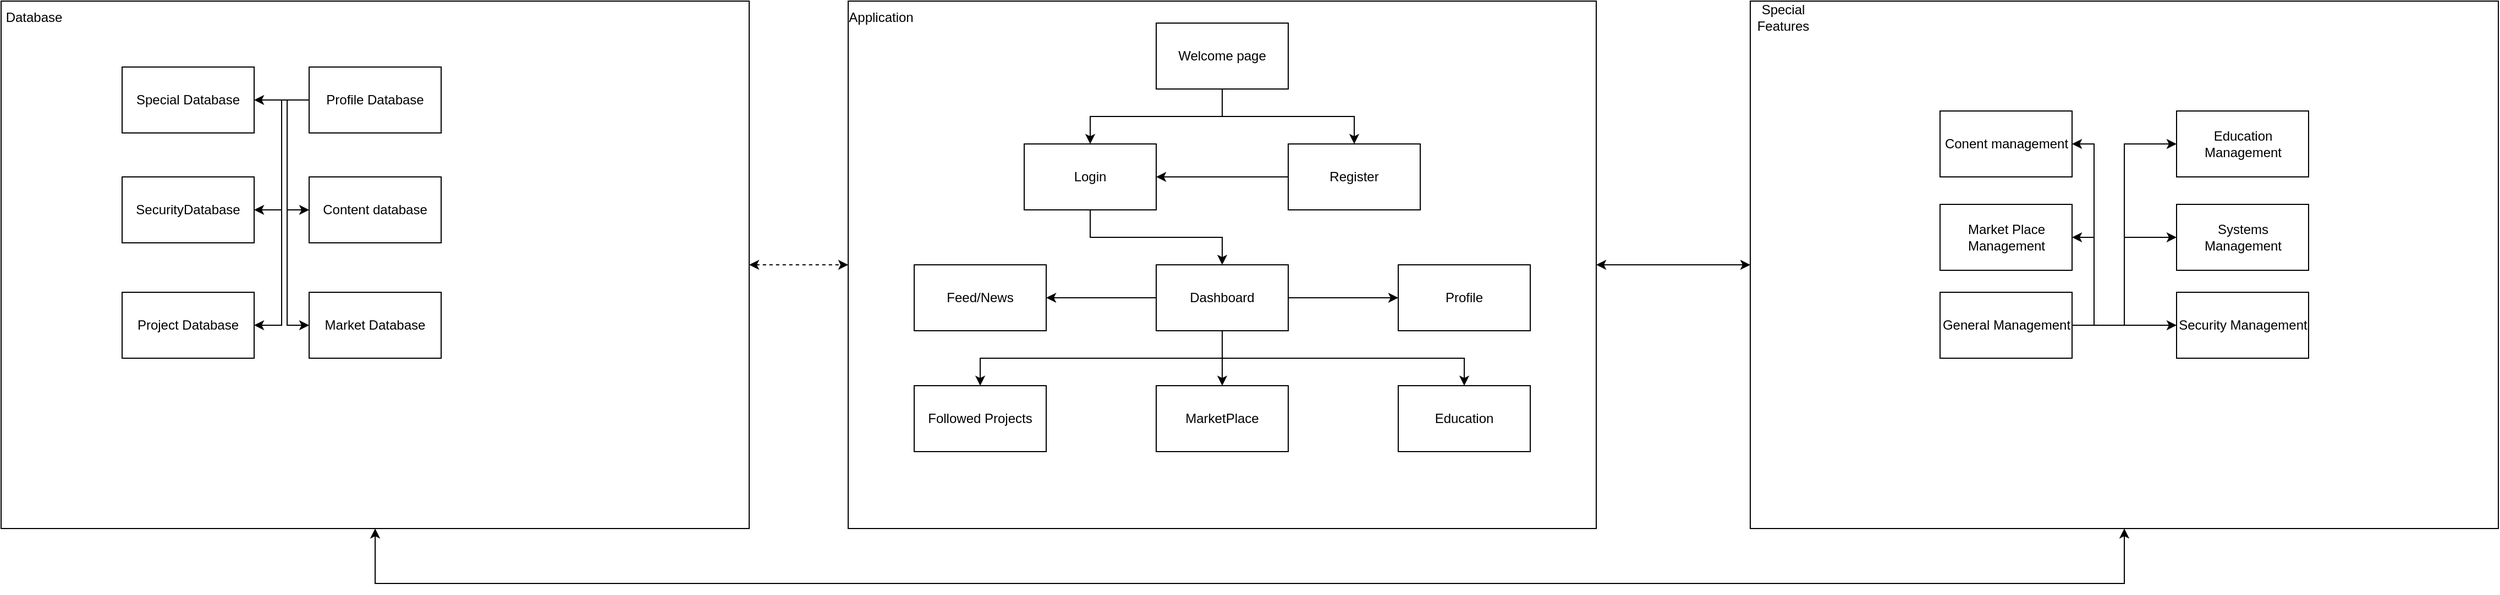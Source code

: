 <mxfile version="20.8.16" type="device"><diagram name="Page-1" id="AW9f6keVYS_KsrSbXo4o"><mxGraphModel dx="2284" dy="836" grid="1" gridSize="10" guides="1" tooltips="1" connect="1" arrows="1" fold="1" page="1" pageScale="1" pageWidth="850" pageHeight="1100" math="0" shadow="0"><root><mxCell id="0"/><mxCell id="1" parent="0"/><mxCell id="9M3RY437Lxo4B4AYXOYp-45" style="edgeStyle=orthogonalEdgeStyle;rounded=0;orthogonalLoop=1;jettySize=auto;html=1;exitX=1;exitY=0.5;exitDx=0;exitDy=0;entryX=0;entryY=0.5;entryDx=0;entryDy=0;startArrow=classic;startFill=1;" edge="1" parent="1" source="9M3RY437Lxo4B4AYXOYp-7" target="9M3RY437Lxo4B4AYXOYp-28"><mxGeometry relative="1" as="geometry"/></mxCell><mxCell id="9M3RY437Lxo4B4AYXOYp-7" value="" style="rounded=0;whiteSpace=wrap;html=1;" vertex="1" parent="1"><mxGeometry x="160" y="30" width="680" height="480" as="geometry"/></mxCell><mxCell id="9M3RY437Lxo4B4AYXOYp-50" style="edgeStyle=orthogonalEdgeStyle;rounded=0;orthogonalLoop=1;jettySize=auto;html=1;exitX=0.5;exitY=1;exitDx=0;exitDy=0;entryX=0.5;entryY=0;entryDx=0;entryDy=0;startArrow=none;startFill=0;" edge="1" parent="1" source="9M3RY437Lxo4B4AYXOYp-8" target="9M3RY437Lxo4B4AYXOYp-11"><mxGeometry relative="1" as="geometry"/></mxCell><mxCell id="9M3RY437Lxo4B4AYXOYp-8" value="Login" style="rounded=0;whiteSpace=wrap;html=1;" vertex="1" parent="1"><mxGeometry x="320" y="160" width="120" height="60" as="geometry"/></mxCell><mxCell id="9M3RY437Lxo4B4AYXOYp-49" style="edgeStyle=orthogonalEdgeStyle;rounded=0;orthogonalLoop=1;jettySize=auto;html=1;exitX=0;exitY=0.5;exitDx=0;exitDy=0;entryX=1;entryY=0.5;entryDx=0;entryDy=0;startArrow=none;startFill=0;" edge="1" parent="1" source="9M3RY437Lxo4B4AYXOYp-9" target="9M3RY437Lxo4B4AYXOYp-8"><mxGeometry relative="1" as="geometry"/></mxCell><mxCell id="9M3RY437Lxo4B4AYXOYp-9" value="Register" style="rounded=0;whiteSpace=wrap;html=1;" vertex="1" parent="1"><mxGeometry x="560" y="160" width="120" height="60" as="geometry"/></mxCell><mxCell id="9M3RY437Lxo4B4AYXOYp-47" style="edgeStyle=orthogonalEdgeStyle;rounded=0;orthogonalLoop=1;jettySize=auto;html=1;exitX=0.5;exitY=1;exitDx=0;exitDy=0;entryX=0.5;entryY=0;entryDx=0;entryDy=0;startArrow=none;startFill=0;" edge="1" parent="1" source="9M3RY437Lxo4B4AYXOYp-10" target="9M3RY437Lxo4B4AYXOYp-8"><mxGeometry relative="1" as="geometry"/></mxCell><mxCell id="9M3RY437Lxo4B4AYXOYp-48" style="edgeStyle=orthogonalEdgeStyle;rounded=0;orthogonalLoop=1;jettySize=auto;html=1;exitX=0.5;exitY=1;exitDx=0;exitDy=0;entryX=0.5;entryY=0;entryDx=0;entryDy=0;startArrow=none;startFill=0;" edge="1" parent="1" source="9M3RY437Lxo4B4AYXOYp-10" target="9M3RY437Lxo4B4AYXOYp-9"><mxGeometry relative="1" as="geometry"/></mxCell><mxCell id="9M3RY437Lxo4B4AYXOYp-10" value="Welcome page" style="rounded=0;whiteSpace=wrap;html=1;" vertex="1" parent="1"><mxGeometry x="440" y="50" width="120" height="60" as="geometry"/></mxCell><mxCell id="9M3RY437Lxo4B4AYXOYp-51" style="edgeStyle=orthogonalEdgeStyle;rounded=0;orthogonalLoop=1;jettySize=auto;html=1;exitX=0;exitY=0.5;exitDx=0;exitDy=0;entryX=1;entryY=0.5;entryDx=0;entryDy=0;startArrow=none;startFill=0;" edge="1" parent="1" source="9M3RY437Lxo4B4AYXOYp-11" target="9M3RY437Lxo4B4AYXOYp-13"><mxGeometry relative="1" as="geometry"/></mxCell><mxCell id="9M3RY437Lxo4B4AYXOYp-52" style="edgeStyle=orthogonalEdgeStyle;rounded=0;orthogonalLoop=1;jettySize=auto;html=1;exitX=0.5;exitY=1;exitDx=0;exitDy=0;entryX=0.5;entryY=0;entryDx=0;entryDy=0;startArrow=none;startFill=0;" edge="1" parent="1" source="9M3RY437Lxo4B4AYXOYp-11" target="9M3RY437Lxo4B4AYXOYp-15"><mxGeometry relative="1" as="geometry"/></mxCell><mxCell id="9M3RY437Lxo4B4AYXOYp-53" style="edgeStyle=orthogonalEdgeStyle;rounded=0;orthogonalLoop=1;jettySize=auto;html=1;exitX=0.5;exitY=1;exitDx=0;exitDy=0;entryX=0.5;entryY=0;entryDx=0;entryDy=0;startArrow=none;startFill=0;" edge="1" parent="1" source="9M3RY437Lxo4B4AYXOYp-11" target="9M3RY437Lxo4B4AYXOYp-16"><mxGeometry relative="1" as="geometry"/></mxCell><mxCell id="9M3RY437Lxo4B4AYXOYp-54" style="edgeStyle=orthogonalEdgeStyle;rounded=0;orthogonalLoop=1;jettySize=auto;html=1;exitX=0.5;exitY=1;exitDx=0;exitDy=0;entryX=0.5;entryY=0;entryDx=0;entryDy=0;startArrow=none;startFill=0;" edge="1" parent="1" source="9M3RY437Lxo4B4AYXOYp-11" target="9M3RY437Lxo4B4AYXOYp-17"><mxGeometry relative="1" as="geometry"/></mxCell><mxCell id="9M3RY437Lxo4B4AYXOYp-55" style="edgeStyle=orthogonalEdgeStyle;rounded=0;orthogonalLoop=1;jettySize=auto;html=1;exitX=1;exitY=0.5;exitDx=0;exitDy=0;entryX=0;entryY=0.5;entryDx=0;entryDy=0;startArrow=none;startFill=0;" edge="1" parent="1" source="9M3RY437Lxo4B4AYXOYp-11" target="9M3RY437Lxo4B4AYXOYp-12"><mxGeometry relative="1" as="geometry"/></mxCell><mxCell id="9M3RY437Lxo4B4AYXOYp-11" value="Dashboard" style="rounded=0;whiteSpace=wrap;html=1;" vertex="1" parent="1"><mxGeometry x="440" y="270" width="120" height="60" as="geometry"/></mxCell><mxCell id="9M3RY437Lxo4B4AYXOYp-12" value="Profile" style="rounded=0;whiteSpace=wrap;html=1;" vertex="1" parent="1"><mxGeometry x="660" y="270" width="120" height="60" as="geometry"/></mxCell><mxCell id="9M3RY437Lxo4B4AYXOYp-13" value="Feed/News" style="rounded=0;whiteSpace=wrap;html=1;" vertex="1" parent="1"><mxGeometry x="220" y="270" width="120" height="60" as="geometry"/></mxCell><mxCell id="9M3RY437Lxo4B4AYXOYp-14" value="Application" style="text;html=1;strokeColor=none;fillColor=none;align=center;verticalAlign=middle;whiteSpace=wrap;rounded=0;" vertex="1" parent="1"><mxGeometry x="160" y="30" width="60" height="30" as="geometry"/></mxCell><mxCell id="9M3RY437Lxo4B4AYXOYp-15" value="Followed Projects" style="rounded=0;whiteSpace=wrap;html=1;" vertex="1" parent="1"><mxGeometry x="220" y="380" width="120" height="60" as="geometry"/></mxCell><mxCell id="9M3RY437Lxo4B4AYXOYp-16" value="MarketPlace" style="rounded=0;whiteSpace=wrap;html=1;" vertex="1" parent="1"><mxGeometry x="440" y="380" width="120" height="60" as="geometry"/></mxCell><mxCell id="9M3RY437Lxo4B4AYXOYp-17" value="Education" style="rounded=0;whiteSpace=wrap;html=1;" vertex="1" parent="1"><mxGeometry x="660" y="380" width="120" height="60" as="geometry"/></mxCell><mxCell id="9M3RY437Lxo4B4AYXOYp-44" style="edgeStyle=orthogonalEdgeStyle;rounded=0;orthogonalLoop=1;jettySize=auto;html=1;exitX=1;exitY=0.5;exitDx=0;exitDy=0;entryX=0;entryY=0.5;entryDx=0;entryDy=0;startArrow=classic;startFill=1;dashed=1;" edge="1" parent="1" source="9M3RY437Lxo4B4AYXOYp-27" target="9M3RY437Lxo4B4AYXOYp-7"><mxGeometry relative="1" as="geometry"/></mxCell><mxCell id="9M3RY437Lxo4B4AYXOYp-27" value="" style="rounded=0;whiteSpace=wrap;html=1;" vertex="1" parent="1"><mxGeometry x="-610" y="30" width="680" height="480" as="geometry"/></mxCell><mxCell id="9M3RY437Lxo4B4AYXOYp-46" style="edgeStyle=orthogonalEdgeStyle;rounded=0;orthogonalLoop=1;jettySize=auto;html=1;exitX=0.5;exitY=1;exitDx=0;exitDy=0;entryX=0.5;entryY=1;entryDx=0;entryDy=0;startArrow=classic;startFill=1;" edge="1" parent="1" source="9M3RY437Lxo4B4AYXOYp-28" target="9M3RY437Lxo4B4AYXOYp-27"><mxGeometry relative="1" as="geometry"><Array as="points"><mxPoint x="1320" y="560"/><mxPoint x="-270" y="560"/></Array></mxGeometry></mxCell><mxCell id="9M3RY437Lxo4B4AYXOYp-28" value="" style="rounded=0;whiteSpace=wrap;html=1;" vertex="1" parent="1"><mxGeometry x="980" y="30" width="680" height="480" as="geometry"/></mxCell><mxCell id="9M3RY437Lxo4B4AYXOYp-29" value="Conent management" style="rounded=0;whiteSpace=wrap;html=1;" vertex="1" parent="1"><mxGeometry x="1152.5" y="130" width="120" height="60" as="geometry"/></mxCell><mxCell id="9M3RY437Lxo4B4AYXOYp-30" value="Market Place Management" style="rounded=0;whiteSpace=wrap;html=1;" vertex="1" parent="1"><mxGeometry x="1152.5" y="215" width="120" height="60" as="geometry"/></mxCell><mxCell id="9M3RY437Lxo4B4AYXOYp-57" style="edgeStyle=orthogonalEdgeStyle;rounded=0;orthogonalLoop=1;jettySize=auto;html=1;exitX=1;exitY=0.5;exitDx=0;exitDy=0;entryX=0;entryY=0.5;entryDx=0;entryDy=0;startArrow=none;startFill=0;" edge="1" parent="1" source="9M3RY437Lxo4B4AYXOYp-31" target="9M3RY437Lxo4B4AYXOYp-34"><mxGeometry relative="1" as="geometry"/></mxCell><mxCell id="9M3RY437Lxo4B4AYXOYp-58" style="edgeStyle=orthogonalEdgeStyle;rounded=0;orthogonalLoop=1;jettySize=auto;html=1;exitX=1;exitY=0.5;exitDx=0;exitDy=0;entryX=0;entryY=0.5;entryDx=0;entryDy=0;startArrow=none;startFill=0;" edge="1" parent="1" source="9M3RY437Lxo4B4AYXOYp-31" target="9M3RY437Lxo4B4AYXOYp-33"><mxGeometry relative="1" as="geometry"/></mxCell><mxCell id="9M3RY437Lxo4B4AYXOYp-59" style="edgeStyle=orthogonalEdgeStyle;rounded=0;orthogonalLoop=1;jettySize=auto;html=1;exitX=1;exitY=0.5;exitDx=0;exitDy=0;entryX=0;entryY=0.5;entryDx=0;entryDy=0;startArrow=none;startFill=0;" edge="1" parent="1" source="9M3RY437Lxo4B4AYXOYp-31" target="9M3RY437Lxo4B4AYXOYp-32"><mxGeometry relative="1" as="geometry"/></mxCell><mxCell id="9M3RY437Lxo4B4AYXOYp-60" style="edgeStyle=orthogonalEdgeStyle;rounded=0;orthogonalLoop=1;jettySize=auto;html=1;exitX=1;exitY=0.5;exitDx=0;exitDy=0;entryX=1;entryY=0.5;entryDx=0;entryDy=0;startArrow=none;startFill=0;" edge="1" parent="1" source="9M3RY437Lxo4B4AYXOYp-31" target="9M3RY437Lxo4B4AYXOYp-30"><mxGeometry relative="1" as="geometry"/></mxCell><mxCell id="9M3RY437Lxo4B4AYXOYp-61" style="edgeStyle=orthogonalEdgeStyle;rounded=0;orthogonalLoop=1;jettySize=auto;html=1;exitX=1;exitY=0.5;exitDx=0;exitDy=0;entryX=1;entryY=0.5;entryDx=0;entryDy=0;startArrow=none;startFill=0;" edge="1" parent="1" source="9M3RY437Lxo4B4AYXOYp-31" target="9M3RY437Lxo4B4AYXOYp-29"><mxGeometry relative="1" as="geometry"/></mxCell><mxCell id="9M3RY437Lxo4B4AYXOYp-31" value="General Management" style="rounded=0;whiteSpace=wrap;html=1;" vertex="1" parent="1"><mxGeometry x="1152.5" y="295" width="120" height="60" as="geometry"/></mxCell><mxCell id="9M3RY437Lxo4B4AYXOYp-32" value="Education Management" style="rounded=0;whiteSpace=wrap;html=1;" vertex="1" parent="1"><mxGeometry x="1367.5" y="130" width="120" height="60" as="geometry"/></mxCell><mxCell id="9M3RY437Lxo4B4AYXOYp-33" value="Systems Management" style="rounded=0;whiteSpace=wrap;html=1;" vertex="1" parent="1"><mxGeometry x="1367.5" y="215" width="120" height="60" as="geometry"/></mxCell><mxCell id="9M3RY437Lxo4B4AYXOYp-34" value="Security Management" style="rounded=0;whiteSpace=wrap;html=1;" vertex="1" parent="1"><mxGeometry x="1367.5" y="295" width="120" height="60" as="geometry"/></mxCell><mxCell id="9M3RY437Lxo4B4AYXOYp-35" value="Special Features" style="text;html=1;strokeColor=none;fillColor=none;align=center;verticalAlign=middle;whiteSpace=wrap;rounded=0;" vertex="1" parent="1"><mxGeometry x="980" y="30" width="60" height="30" as="geometry"/></mxCell><mxCell id="9M3RY437Lxo4B4AYXOYp-36" value="Database" style="text;html=1;strokeColor=none;fillColor=none;align=center;verticalAlign=middle;whiteSpace=wrap;rounded=0;" vertex="1" parent="1"><mxGeometry x="-610" y="30" width="60" height="30" as="geometry"/></mxCell><mxCell id="9M3RY437Lxo4B4AYXOYp-37" style="edgeStyle=orthogonalEdgeStyle;rounded=0;orthogonalLoop=1;jettySize=auto;html=1;exitX=0.5;exitY=1;exitDx=0;exitDy=0;" edge="1" parent="1" source="9M3RY437Lxo4B4AYXOYp-36" target="9M3RY437Lxo4B4AYXOYp-36"><mxGeometry relative="1" as="geometry"/></mxCell><mxCell id="9M3RY437Lxo4B4AYXOYp-63" style="edgeStyle=orthogonalEdgeStyle;rounded=0;orthogonalLoop=1;jettySize=auto;html=1;exitX=0;exitY=0.5;exitDx=0;exitDy=0;entryX=1;entryY=0.5;entryDx=0;entryDy=0;startArrow=none;startFill=0;" edge="1" parent="1" source="9M3RY437Lxo4B4AYXOYp-38" target="9M3RY437Lxo4B4AYXOYp-39"><mxGeometry relative="1" as="geometry"/></mxCell><mxCell id="9M3RY437Lxo4B4AYXOYp-64" style="edgeStyle=orthogonalEdgeStyle;rounded=0;orthogonalLoop=1;jettySize=auto;html=1;exitX=0;exitY=0.5;exitDx=0;exitDy=0;entryX=1;entryY=0.5;entryDx=0;entryDy=0;startArrow=none;startFill=0;" edge="1" parent="1" source="9M3RY437Lxo4B4AYXOYp-38" target="9M3RY437Lxo4B4AYXOYp-40"><mxGeometry relative="1" as="geometry"/></mxCell><mxCell id="9M3RY437Lxo4B4AYXOYp-66" style="edgeStyle=orthogonalEdgeStyle;rounded=0;orthogonalLoop=1;jettySize=auto;html=1;exitX=0;exitY=0.5;exitDx=0;exitDy=0;entryX=1;entryY=0.5;entryDx=0;entryDy=0;startArrow=none;startFill=0;" edge="1" parent="1" source="9M3RY437Lxo4B4AYXOYp-38" target="9M3RY437Lxo4B4AYXOYp-42"><mxGeometry relative="1" as="geometry"/></mxCell><mxCell id="9M3RY437Lxo4B4AYXOYp-67" style="edgeStyle=orthogonalEdgeStyle;rounded=0;orthogonalLoop=1;jettySize=auto;html=1;exitX=0;exitY=0.5;exitDx=0;exitDy=0;entryX=0;entryY=0.5;entryDx=0;entryDy=0;startArrow=none;startFill=0;" edge="1" parent="1" source="9M3RY437Lxo4B4AYXOYp-38" target="9M3RY437Lxo4B4AYXOYp-41"><mxGeometry relative="1" as="geometry"><Array as="points"><mxPoint x="-350" y="120"/><mxPoint x="-350" y="220"/></Array></mxGeometry></mxCell><mxCell id="9M3RY437Lxo4B4AYXOYp-68" style="edgeStyle=orthogonalEdgeStyle;rounded=0;orthogonalLoop=1;jettySize=auto;html=1;exitX=0;exitY=0.5;exitDx=0;exitDy=0;entryX=0;entryY=0.5;entryDx=0;entryDy=0;startArrow=none;startFill=0;" edge="1" parent="1" source="9M3RY437Lxo4B4AYXOYp-38" target="9M3RY437Lxo4B4AYXOYp-43"><mxGeometry relative="1" as="geometry"/></mxCell><mxCell id="9M3RY437Lxo4B4AYXOYp-38" value="Profile Database" style="rounded=0;whiteSpace=wrap;html=1;" vertex="1" parent="1"><mxGeometry x="-330" y="90" width="120" height="60" as="geometry"/></mxCell><mxCell id="9M3RY437Lxo4B4AYXOYp-39" value="Special Database" style="rounded=0;whiteSpace=wrap;html=1;" vertex="1" parent="1"><mxGeometry x="-500" y="90" width="120" height="60" as="geometry"/></mxCell><mxCell id="9M3RY437Lxo4B4AYXOYp-40" value="SecurityDatabase" style="rounded=0;whiteSpace=wrap;html=1;" vertex="1" parent="1"><mxGeometry x="-500" y="190" width="120" height="60" as="geometry"/></mxCell><mxCell id="9M3RY437Lxo4B4AYXOYp-41" value="Content database" style="rounded=0;whiteSpace=wrap;html=1;" vertex="1" parent="1"><mxGeometry x="-330" y="190" width="120" height="60" as="geometry"/></mxCell><mxCell id="9M3RY437Lxo4B4AYXOYp-42" value="Project Database" style="rounded=0;whiteSpace=wrap;html=1;" vertex="1" parent="1"><mxGeometry x="-500" y="295" width="120" height="60" as="geometry"/></mxCell><mxCell id="9M3RY437Lxo4B4AYXOYp-43" value="Market Database" style="rounded=0;whiteSpace=wrap;html=1;" vertex="1" parent="1"><mxGeometry x="-330" y="295" width="120" height="60" as="geometry"/></mxCell></root></mxGraphModel></diagram></mxfile>